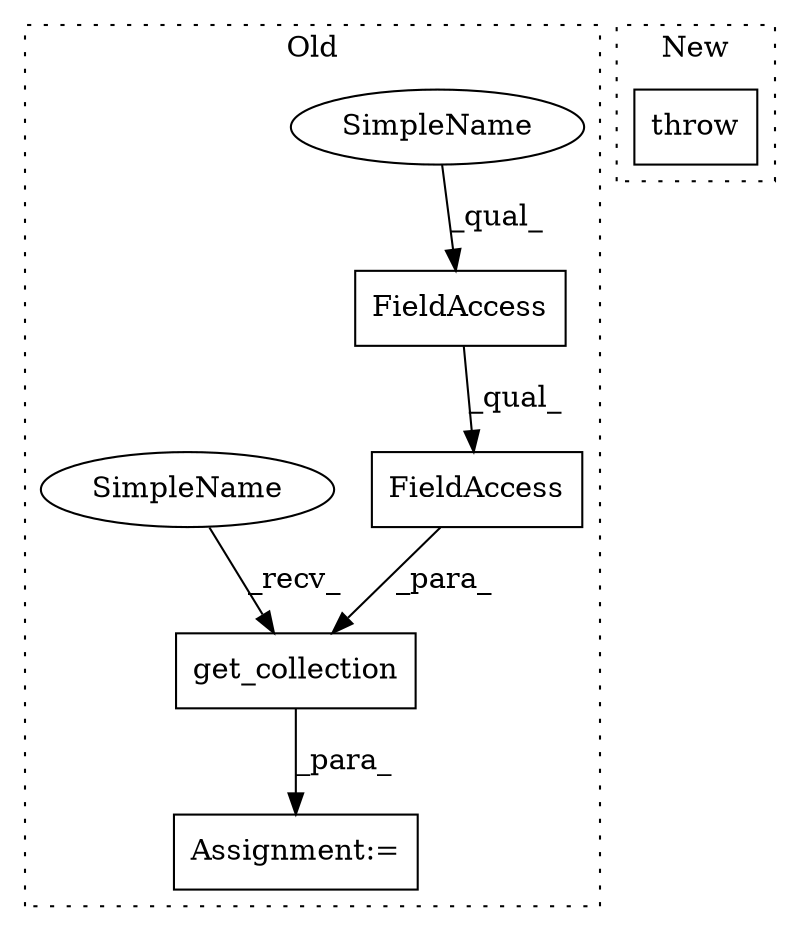 digraph G {
subgraph cluster0 {
1 [label="get_collection" a="32" s="8321,8396" l="15,1" shape="box"];
3 [label="FieldAccess" a="22" s="8336" l="42" shape="box"];
4 [label="FieldAccess" a="22" s="8336" l="20" shape="box"];
5 [label="Assignment:=" a="7" s="8429" l="1" shape="box"];
6 [label="SimpleName" a="42" s="8336" l="10" shape="ellipse"];
7 [label="SimpleName" a="42" s="8310" l="10" shape="ellipse"];
label = "Old";
style="dotted";
}
subgraph cluster1 {
2 [label="throw" a="53" s="8010" l="6" shape="box"];
label = "New";
style="dotted";
}
1 -> 5 [label="_para_"];
3 -> 1 [label="_para_"];
4 -> 3 [label="_qual_"];
6 -> 4 [label="_qual_"];
7 -> 1 [label="_recv_"];
}